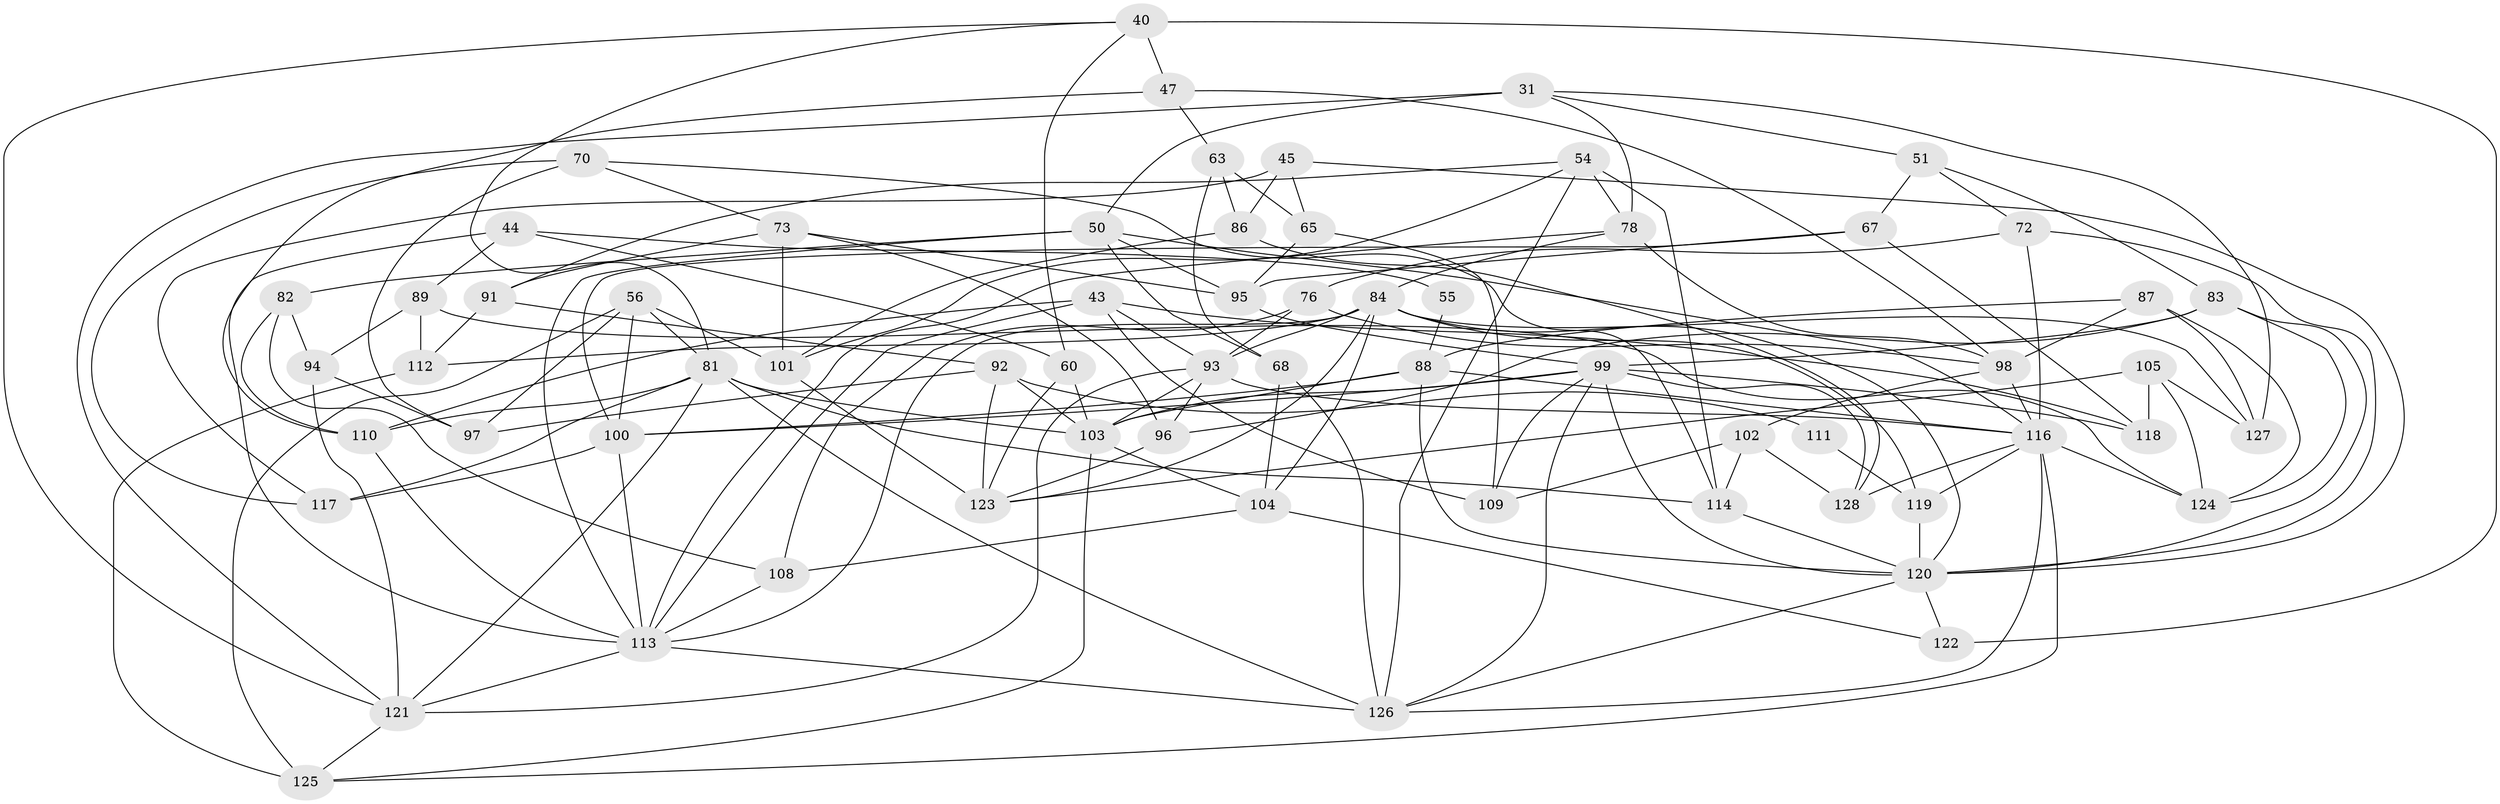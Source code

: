// original degree distribution, {4: 1.0}
// Generated by graph-tools (version 1.1) at 2025/57/03/09/25 04:57:08]
// undirected, 64 vertices, 161 edges
graph export_dot {
graph [start="1"]
  node [color=gray90,style=filled];
  31 [super="+25"];
  40 [super="+37"];
  43 [super="+8"];
  44;
  45;
  47;
  50 [super="+18+21"];
  51;
  54 [super="+6"];
  55;
  56 [super="+14"];
  60;
  63;
  65;
  67;
  68;
  70;
  72;
  73 [super="+35"];
  76;
  78 [super="+58"];
  81 [super="+2+3+13"];
  82;
  83 [super="+27"];
  84 [super="+64"];
  86;
  87;
  88 [super="+11+4"];
  89;
  91;
  92 [super="+17"];
  93 [super="+59"];
  94;
  95 [super="+80"];
  96 [super="+10"];
  97;
  98 [super="+22+79"];
  99 [super="+5+71+53"];
  100 [super="+39"];
  101 [super="+62"];
  102;
  103 [super="+24+23"];
  104 [super="+46"];
  105 [super="+7"];
  108;
  109;
  110 [super="+41"];
  111;
  112;
  113 [super="+12+19+77"];
  114 [super="+107"];
  116 [super="+26+42+75"];
  117;
  118;
  119 [super="+49"];
  120 [super="+106"];
  121 [super="+85"];
  122;
  123 [super="+33"];
  124 [super="+52"];
  125 [super="+66"];
  126 [super="+115"];
  127;
  128;
  31 -- 78;
  31 -- 127;
  31 -- 50 [weight=2];
  31 -- 121;
  31 -- 51;
  40 -- 60;
  40 -- 122 [weight=2];
  40 -- 121;
  40 -- 47;
  40 -- 81;
  43 -- 109;
  43 -- 110 [weight=2];
  43 -- 118;
  43 -- 113;
  43 -- 93;
  44 -- 89;
  44 -- 60;
  44 -- 55;
  44 -- 113;
  45 -- 117;
  45 -- 65;
  45 -- 86;
  45 -- 120;
  47 -- 63;
  47 -- 110;
  47 -- 98;
  50 -- 82;
  50 -- 95 [weight=2];
  50 -- 113;
  50 -- 68;
  50 -- 116;
  51 -- 83;
  51 -- 72;
  51 -- 67;
  54 -- 91;
  54 -- 78;
  54 -- 114 [weight=2];
  54 -- 101;
  54 -- 126;
  55 -- 88 [weight=3];
  56 -- 97;
  56 -- 81;
  56 -- 125 [weight=2];
  56 -- 101;
  56 -- 100;
  60 -- 103;
  60 -- 123;
  63 -- 86;
  63 -- 68;
  63 -- 65;
  65 -- 109;
  65 -- 95;
  67 -- 118;
  67 -- 100;
  67 -- 95;
  68 -- 126;
  68 -- 104;
  70 -- 97;
  70 -- 73;
  70 -- 114;
  70 -- 117;
  72 -- 76;
  72 -- 120;
  72 -- 116;
  73 -- 101 [weight=2];
  73 -- 91;
  73 -- 96;
  73 -- 95;
  76 -- 98;
  76 -- 108;
  76 -- 93;
  78 -- 98 [weight=2];
  78 -- 113;
  78 -- 84;
  81 -- 114;
  81 -- 110;
  81 -- 117;
  81 -- 103 [weight=2];
  81 -- 121;
  81 -- 126 [weight=2];
  82 -- 110;
  82 -- 94;
  82 -- 108;
  83 -- 124;
  83 -- 96 [weight=2];
  83 -- 120;
  83 -- 99;
  84 -- 104 [weight=2];
  84 -- 113;
  84 -- 120 [weight=2];
  84 -- 112;
  84 -- 119;
  84 -- 123 [weight=2];
  84 -- 93;
  84 -- 127;
  86 -- 128;
  86 -- 101;
  87 -- 124;
  87 -- 127;
  87 -- 88;
  87 -- 98;
  88 -- 100;
  88 -- 103;
  88 -- 120;
  88 -- 116 [weight=3];
  89 -- 124;
  89 -- 94;
  89 -- 112;
  91 -- 112;
  91 -- 92;
  92 -- 123;
  92 -- 111 [weight=2];
  92 -- 97;
  92 -- 103;
  93 -- 116;
  93 -- 96 [weight=2];
  93 -- 103;
  93 -- 121;
  94 -- 97;
  94 -- 121;
  95 -- 99;
  96 -- 123;
  98 -- 102;
  98 -- 116 [weight=2];
  99 -- 109;
  99 -- 118;
  99 -- 103 [weight=2];
  99 -- 128;
  99 -- 126;
  99 -- 120;
  99 -- 100;
  100 -- 117;
  100 -- 113;
  101 -- 123;
  102 -- 109;
  102 -- 128;
  102 -- 114;
  103 -- 125;
  103 -- 104;
  104 -- 108;
  104 -- 122;
  105 -- 127;
  105 -- 118;
  105 -- 123 [weight=2];
  105 -- 124 [weight=2];
  108 -- 113;
  110 -- 113;
  111 -- 119 [weight=2];
  112 -- 125;
  113 -- 121 [weight=2];
  113 -- 126 [weight=2];
  114 -- 120 [weight=3];
  116 -- 126 [weight=2];
  116 -- 128;
  116 -- 119;
  116 -- 124;
  116 -- 125;
  119 -- 120 [weight=2];
  120 -- 122;
  120 -- 126;
  121 -- 125;
}
